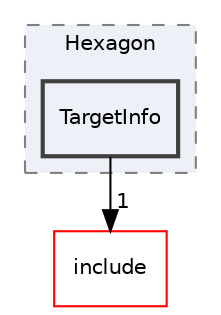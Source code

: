 digraph "lib/Target/Hexagon/TargetInfo"
{
 // LATEX_PDF_SIZE
  bgcolor="transparent";
  edge [fontname="Helvetica",fontsize="10",labelfontname="Helvetica",labelfontsize="10"];
  node [fontname="Helvetica",fontsize="10",shape="box"];
  compound=true
  subgraph clusterdir_44384080de1e1933d0286d6003f85ecf {
    graph [ bgcolor="#edf0f7", pencolor="grey50", style="filled,dashed,", label="Hexagon", fontname="Helvetica", fontsize="10", URL="dir_44384080de1e1933d0286d6003f85ecf.html"]
  dir_3d7862656705ee0d71c69c2baa3e9062 [label="TargetInfo", style="filled,bold,", fillcolor="#edf0f7", color="grey25", URL="dir_3d7862656705ee0d71c69c2baa3e9062.html"];
  }
  dir_d44c64559bbebec7f509842c48db8b23 [label="include", style="", fillcolor="#edf0f7", color="red", URL="dir_d44c64559bbebec7f509842c48db8b23.html"];
  dir_3d7862656705ee0d71c69c2baa3e9062->dir_d44c64559bbebec7f509842c48db8b23 [headlabel="1", labeldistance=1.5 headhref="dir_000200_000082.html"];
}
